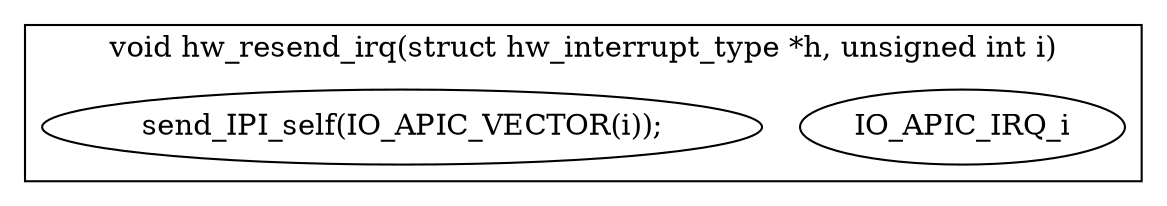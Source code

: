digraph hw_irq_h{
        subgraph cluster_hw_resend_irq{
                label="void hw_resend_irq(struct hw_interrupt_type *h, unsigned int i)";
                IO_APIC_IRQ_i[label="IO_APIC_IRQ_i"];
                send_IPI_self[label="send_IPI_self(IO_APIC_VECTOR(i));"];
                
                
                }
        }
